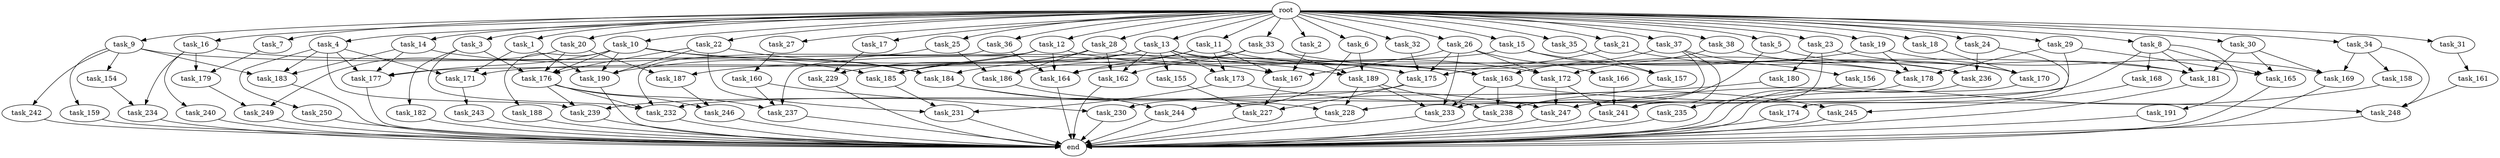 digraph G {
  task_162 [size="5841155522.560000"];
  task_189 [size="9706626088.960001"];
  task_240 [size="4209067950.080000"];
  task_15 [size="10.240000"];
  task_229 [size="3435973836.800000"];
  task_161 [size="2147483648.000000"];
  task_9 [size="10.240000"];
  task_163 [size="1889785610.240000"];
  task_183 [size="9878424780.800001"];
  task_4 [size="10.240000"];
  task_179 [size="4552665333.760000"];
  task_20 [size="10.240000"];
  task_166 [size="1374389534.720000"];
  task_13 [size="10.240000"];
  task_14 [size="10.240000"];
  task_174 [size="2147483648.000000"];
  task_157 [size="5841155522.560000"];
  task_3 [size="10.240000"];
  task_159 [size="6957847019.520000"];
  task_5 [size="10.240000"];
  task_169 [size="5325759447.040000"];
  task_236 [size="6700148981.760000"];
  task_155 [size="1374389534.720000"];
  task_185 [size="10737418240.000000"];
  task_156 [size="773094113.280000"];
  task_231 [size="7559142440.960000"];
  task_26 [size="10.240000"];
  task_28 [size="10.240000"];
  task_19 [size="10.240000"];
  task_158 [size="4209067950.080000"];
  task_175 [size="16578573762.559999"];
  task_233 [size="12111807774.719999"];
  task_2 [size="10.240000"];
  task_186 [size="4209067950.080000"];
  task_172 [size="11081015623.680000"];
  task_7 [size="10.240000"];
  task_176 [size="6184752906.240000"];
  task_25 [size="10.240000"];
  task_190 [size="12369505812.480000"];
  task_36 [size="10.240000"];
  task_31 [size="10.240000"];
  task_188 [size="343597383.680000"];
  task_232 [size="6614249635.840000"];
  task_191 [size="3092376453.120000"];
  task_23 [size="10.240000"];
  task_238 [size="14516989460.480000"];
  task_237 [size="14860586844.160000"];
  task_154 [size="6957847019.520000"];
  task_29 [size="10.240000"];
  task_1 [size="10.240000"];
  task_173 [size="2147483648.000000"];
  task_180 [size="1374389534.720000"];
  task_171 [size="12111807774.719999"];
  task_184 [size="4810363371.520000"];
  task_244 [size="12455405158.400000"];
  task_24 [size="10.240000"];
  task_18 [size="10.240000"];
  task_167 [size="17695265259.520000"];
  task_243 [size="2147483648.000000"];
  task_249 [size="9964324126.719999"];
  task_242 [size="6957847019.520000"];
  task_170 [size="15204184227.840000"];
  task_245 [size="6871947673.600000"];
  task_32 [size="10.240000"];
  task_165 [size="9363028705.280001"];
  task_230 [size="15547781611.520000"];
  task_22 [size="10.240000"];
  task_248 [size="9792525434.880001"];
  task_168 [size="3092376453.120000"];
  task_21 [size="10.240000"];
  task_177 [size="3607772528.640000"];
  task_164 [size="7988639170.560000"];
  task_16 [size="10.240000"];
  task_30 [size="10.240000"];
  task_246 [size="1116691496.960000"];
  task_8 [size="10.240000"];
  task_12 [size="10.240000"];
  task_34 [size="10.240000"];
  root [size="0.000000"];
  task_17 [size="10.240000"];
  end [size="0.000000"];
  task_178 [size="10307921510.400000"];
  task_10 [size="10.240000"];
  task_27 [size="10.240000"];
  task_182 [size="1374389534.720000"];
  task_6 [size="10.240000"];
  task_37 [size="10.240000"];
  task_35 [size="10.240000"];
  task_33 [size="10.240000"];
  task_241 [size="9448928051.200001"];
  task_239 [size="8418135900.160000"];
  task_228 [size="17179869184.000000"];
  task_38 [size="10.240000"];
  task_234 [size="7301444403.200000"];
  task_181 [size="6614249635.840000"];
  task_247 [size="14259291422.720001"];
  task_187 [size="6871947673.600000"];
  task_11 [size="10.240000"];
  task_227 [size="14602888806.400000"];
  task_250 [size="2147483648.000000"];
  task_235 [size="5497558138.880000"];
  task_160 [size="5497558138.880000"];

  task_162 -> end [size="1.000000"];
  task_189 -> task_228 [size="838860800.000000"];
  task_189 -> task_233 [size="838860800.000000"];
  task_189 -> task_238 [size="838860800.000000"];
  task_240 -> end [size="1.000000"];
  task_15 -> task_157 [size="33554432.000000"];
  task_15 -> task_177 [size="33554432.000000"];
  task_15 -> task_236 [size="33554432.000000"];
  task_229 -> end [size="1.000000"];
  task_161 -> task_248 [size="411041792.000000"];
  task_9 -> task_167 [size="679477248.000000"];
  task_9 -> task_159 [size="679477248.000000"];
  task_9 -> task_183 [size="679477248.000000"];
  task_9 -> task_154 [size="679477248.000000"];
  task_9 -> task_242 [size="679477248.000000"];
  task_163 -> task_233 [size="134217728.000000"];
  task_163 -> task_238 [size="134217728.000000"];
  task_163 -> task_248 [size="134217728.000000"];
  task_183 -> end [size="1.000000"];
  task_4 -> task_250 [size="209715200.000000"];
  task_4 -> task_239 [size="209715200.000000"];
  task_4 -> task_183 [size="209715200.000000"];
  task_4 -> task_177 [size="209715200.000000"];
  task_4 -> task_171 [size="209715200.000000"];
  task_179 -> task_249 [size="838860800.000000"];
  task_20 -> task_176 [size="134217728.000000"];
  task_20 -> task_249 [size="134217728.000000"];
  task_20 -> task_187 [size="134217728.000000"];
  task_166 -> task_241 [size="33554432.000000"];
  task_13 -> task_162 [size="134217728.000000"];
  task_13 -> task_181 [size="134217728.000000"];
  task_13 -> task_173 [size="134217728.000000"];
  task_13 -> task_185 [size="134217728.000000"];
  task_13 -> task_155 [size="134217728.000000"];
  task_13 -> task_189 [size="134217728.000000"];
  task_13 -> task_171 [size="134217728.000000"];
  task_14 -> task_183 [size="75497472.000000"];
  task_14 -> task_177 [size="75497472.000000"];
  task_14 -> task_185 [size="75497472.000000"];
  task_174 -> end [size="1.000000"];
  task_157 -> task_238 [size="33554432.000000"];
  task_3 -> task_176 [size="134217728.000000"];
  task_3 -> task_232 [size="134217728.000000"];
  task_3 -> task_182 [size="134217728.000000"];
  task_159 -> end [size="1.000000"];
  task_5 -> task_170 [size="411041792.000000"];
  task_5 -> task_238 [size="411041792.000000"];
  task_169 -> end [size="1.000000"];
  task_236 -> end [size="1.000000"];
  task_155 -> task_227 [size="679477248.000000"];
  task_185 -> task_231 [size="301989888.000000"];
  task_156 -> task_235 [size="536870912.000000"];
  task_231 -> end [size="1.000000"];
  task_26 -> task_167 [size="134217728.000000"];
  task_26 -> task_233 [size="134217728.000000"];
  task_26 -> task_175 [size="134217728.000000"];
  task_26 -> task_166 [size="134217728.000000"];
  task_26 -> task_172 [size="134217728.000000"];
  task_28 -> task_162 [size="301989888.000000"];
  task_28 -> task_178 [size="301989888.000000"];
  task_28 -> task_185 [size="301989888.000000"];
  task_28 -> task_229 [size="301989888.000000"];
  task_28 -> task_186 [size="301989888.000000"];
  task_19 -> task_178 [size="33554432.000000"];
  task_19 -> task_169 [size="33554432.000000"];
  task_19 -> task_164 [size="33554432.000000"];
  task_158 -> task_247 [size="411041792.000000"];
  task_175 -> task_239 [size="536870912.000000"];
  task_175 -> task_227 [size="536870912.000000"];
  task_233 -> end [size="1.000000"];
  task_2 -> task_167 [size="838860800.000000"];
  task_186 -> task_244 [size="679477248.000000"];
  task_172 -> task_241 [size="679477248.000000"];
  task_172 -> task_247 [size="679477248.000000"];
  task_7 -> task_179 [size="33554432.000000"];
  task_176 -> task_239 [size="75497472.000000"];
  task_176 -> task_232 [size="75497472.000000"];
  task_176 -> task_237 [size="75497472.000000"];
  task_176 -> task_246 [size="75497472.000000"];
  task_25 -> task_186 [size="33554432.000000"];
  task_25 -> task_190 [size="33554432.000000"];
  task_190 -> end [size="1.000000"];
  task_36 -> task_232 [size="134217728.000000"];
  task_36 -> task_164 [size="134217728.000000"];
  task_31 -> task_161 [size="209715200.000000"];
  task_188 -> end [size="1.000000"];
  task_232 -> end [size="1.000000"];
  task_191 -> end [size="1.000000"];
  task_23 -> task_180 [size="134217728.000000"];
  task_23 -> task_241 [size="134217728.000000"];
  task_23 -> task_181 [size="134217728.000000"];
  task_238 -> end [size="1.000000"];
  task_237 -> end [size="1.000000"];
  task_154 -> task_234 [size="301989888.000000"];
  task_29 -> task_178 [size="536870912.000000"];
  task_29 -> task_228 [size="536870912.000000"];
  task_29 -> task_165 [size="536870912.000000"];
  task_1 -> task_190 [size="838860800.000000"];
  task_1 -> task_171 [size="838860800.000000"];
  task_173 -> task_231 [size="134217728.000000"];
  task_173 -> task_245 [size="134217728.000000"];
  task_180 -> task_244 [size="536870912.000000"];
  task_171 -> task_243 [size="209715200.000000"];
  task_184 -> task_228 [size="301989888.000000"];
  task_184 -> task_247 [size="301989888.000000"];
  task_244 -> end [size="1.000000"];
  task_24 -> task_236 [size="209715200.000000"];
  task_24 -> task_174 [size="209715200.000000"];
  task_18 -> task_170 [size="536870912.000000"];
  task_167 -> task_227 [size="209715200.000000"];
  task_243 -> end [size="1.000000"];
  task_249 -> end [size="1.000000"];
  task_242 -> end [size="1.000000"];
  task_170 -> end [size="1.000000"];
  task_245 -> end [size="1.000000"];
  task_32 -> task_175 [size="536870912.000000"];
  task_165 -> end [size="1.000000"];
  task_230 -> end [size="1.000000"];
  task_22 -> task_231 [size="301989888.000000"];
  task_22 -> task_176 [size="301989888.000000"];
  task_22 -> task_190 [size="301989888.000000"];
  task_22 -> task_184 [size="301989888.000000"];
  task_248 -> end [size="1.000000"];
  task_168 -> task_245 [size="536870912.000000"];
  task_21 -> task_175 [size="536870912.000000"];
  task_21 -> task_170 [size="536870912.000000"];
  task_177 -> end [size="1.000000"];
  task_164 -> end [size="1.000000"];
  task_16 -> task_179 [size="411041792.000000"];
  task_16 -> task_175 [size="411041792.000000"];
  task_16 -> task_234 [size="411041792.000000"];
  task_16 -> task_240 [size="411041792.000000"];
  task_30 -> task_181 [size="75497472.000000"];
  task_30 -> task_169 [size="75497472.000000"];
  task_30 -> task_165 [size="75497472.000000"];
  task_246 -> end [size="1.000000"];
  task_8 -> task_168 [size="301989888.000000"];
  task_8 -> task_181 [size="301989888.000000"];
  task_8 -> task_232 [size="301989888.000000"];
  task_8 -> task_165 [size="301989888.000000"];
  task_8 -> task_191 [size="301989888.000000"];
  task_12 -> task_185 [size="536870912.000000"];
  task_12 -> task_237 [size="536870912.000000"];
  task_12 -> task_164 [size="536870912.000000"];
  task_12 -> task_172 [size="536870912.000000"];
  task_12 -> task_187 [size="536870912.000000"];
  task_34 -> task_158 [size="411041792.000000"];
  task_34 -> task_169 [size="411041792.000000"];
  task_34 -> task_248 [size="411041792.000000"];
  root -> task_26 [size="1.000000"];
  root -> task_8 [size="1.000000"];
  root -> task_34 [size="1.000000"];
  root -> task_28 [size="1.000000"];
  root -> task_15 [size="1.000000"];
  root -> task_29 [size="1.000000"];
  root -> task_17 [size="1.000000"];
  root -> task_9 [size="1.000000"];
  root -> task_6 [size="1.000000"];
  root -> task_2 [size="1.000000"];
  root -> task_10 [size="1.000000"];
  root -> task_27 [size="1.000000"];
  root -> task_7 [size="1.000000"];
  root -> task_4 [size="1.000000"];
  root -> task_24 [size="1.000000"];
  root -> task_25 [size="1.000000"];
  root -> task_18 [size="1.000000"];
  root -> task_20 [size="1.000000"];
  root -> task_35 [size="1.000000"];
  root -> task_13 [size="1.000000"];
  root -> task_31 [size="1.000000"];
  root -> task_14 [size="1.000000"];
  root -> task_1 [size="1.000000"];
  root -> task_23 [size="1.000000"];
  root -> task_11 [size="1.000000"];
  root -> task_3 [size="1.000000"];
  root -> task_37 [size="1.000000"];
  root -> task_32 [size="1.000000"];
  root -> task_5 [size="1.000000"];
  root -> task_12 [size="1.000000"];
  root -> task_38 [size="1.000000"];
  root -> task_22 [size="1.000000"];
  root -> task_19 [size="1.000000"];
  root -> task_33 [size="1.000000"];
  root -> task_36 [size="1.000000"];
  root -> task_21 [size="1.000000"];
  root -> task_16 [size="1.000000"];
  root -> task_30 [size="1.000000"];
  task_17 -> task_229 [size="33554432.000000"];
  task_178 -> end [size="1.000000"];
  task_10 -> task_188 [size="33554432.000000"];
  task_10 -> task_177 [size="33554432.000000"];
  task_10 -> task_184 [size="33554432.000000"];
  task_10 -> task_176 [size="33554432.000000"];
  task_10 -> task_190 [size="33554432.000000"];
  task_10 -> task_163 [size="33554432.000000"];
  task_27 -> task_160 [size="536870912.000000"];
  task_182 -> end [size="1.000000"];
  task_6 -> task_189 [size="679477248.000000"];
  task_6 -> task_230 [size="679477248.000000"];
  task_37 -> task_163 [size="75497472.000000"];
  task_37 -> task_233 [size="75497472.000000"];
  task_37 -> task_241 [size="75497472.000000"];
  task_37 -> task_156 [size="75497472.000000"];
  task_35 -> task_157 [size="536870912.000000"];
  task_33 -> task_162 [size="134217728.000000"];
  task_33 -> task_178 [size="134217728.000000"];
  task_33 -> task_184 [size="134217728.000000"];
  task_33 -> task_189 [size="134217728.000000"];
  task_241 -> end [size="1.000000"];
  task_239 -> end [size="1.000000"];
  task_228 -> end [size="1.000000"];
  task_38 -> task_236 [size="411041792.000000"];
  task_38 -> task_172 [size="411041792.000000"];
  task_234 -> end [size="1.000000"];
  task_181 -> end [size="1.000000"];
  task_247 -> end [size="1.000000"];
  task_187 -> task_246 [size="33554432.000000"];
  task_11 -> task_167 [size="75497472.000000"];
  task_11 -> task_186 [size="75497472.000000"];
  task_11 -> task_164 [size="75497472.000000"];
  task_11 -> task_173 [size="75497472.000000"];
  task_11 -> task_163 [size="75497472.000000"];
  task_227 -> end [size="1.000000"];
  task_250 -> end [size="1.000000"];
  task_235 -> end [size="1.000000"];
  task_160 -> task_237 [size="838860800.000000"];
  task_160 -> task_230 [size="838860800.000000"];
}

